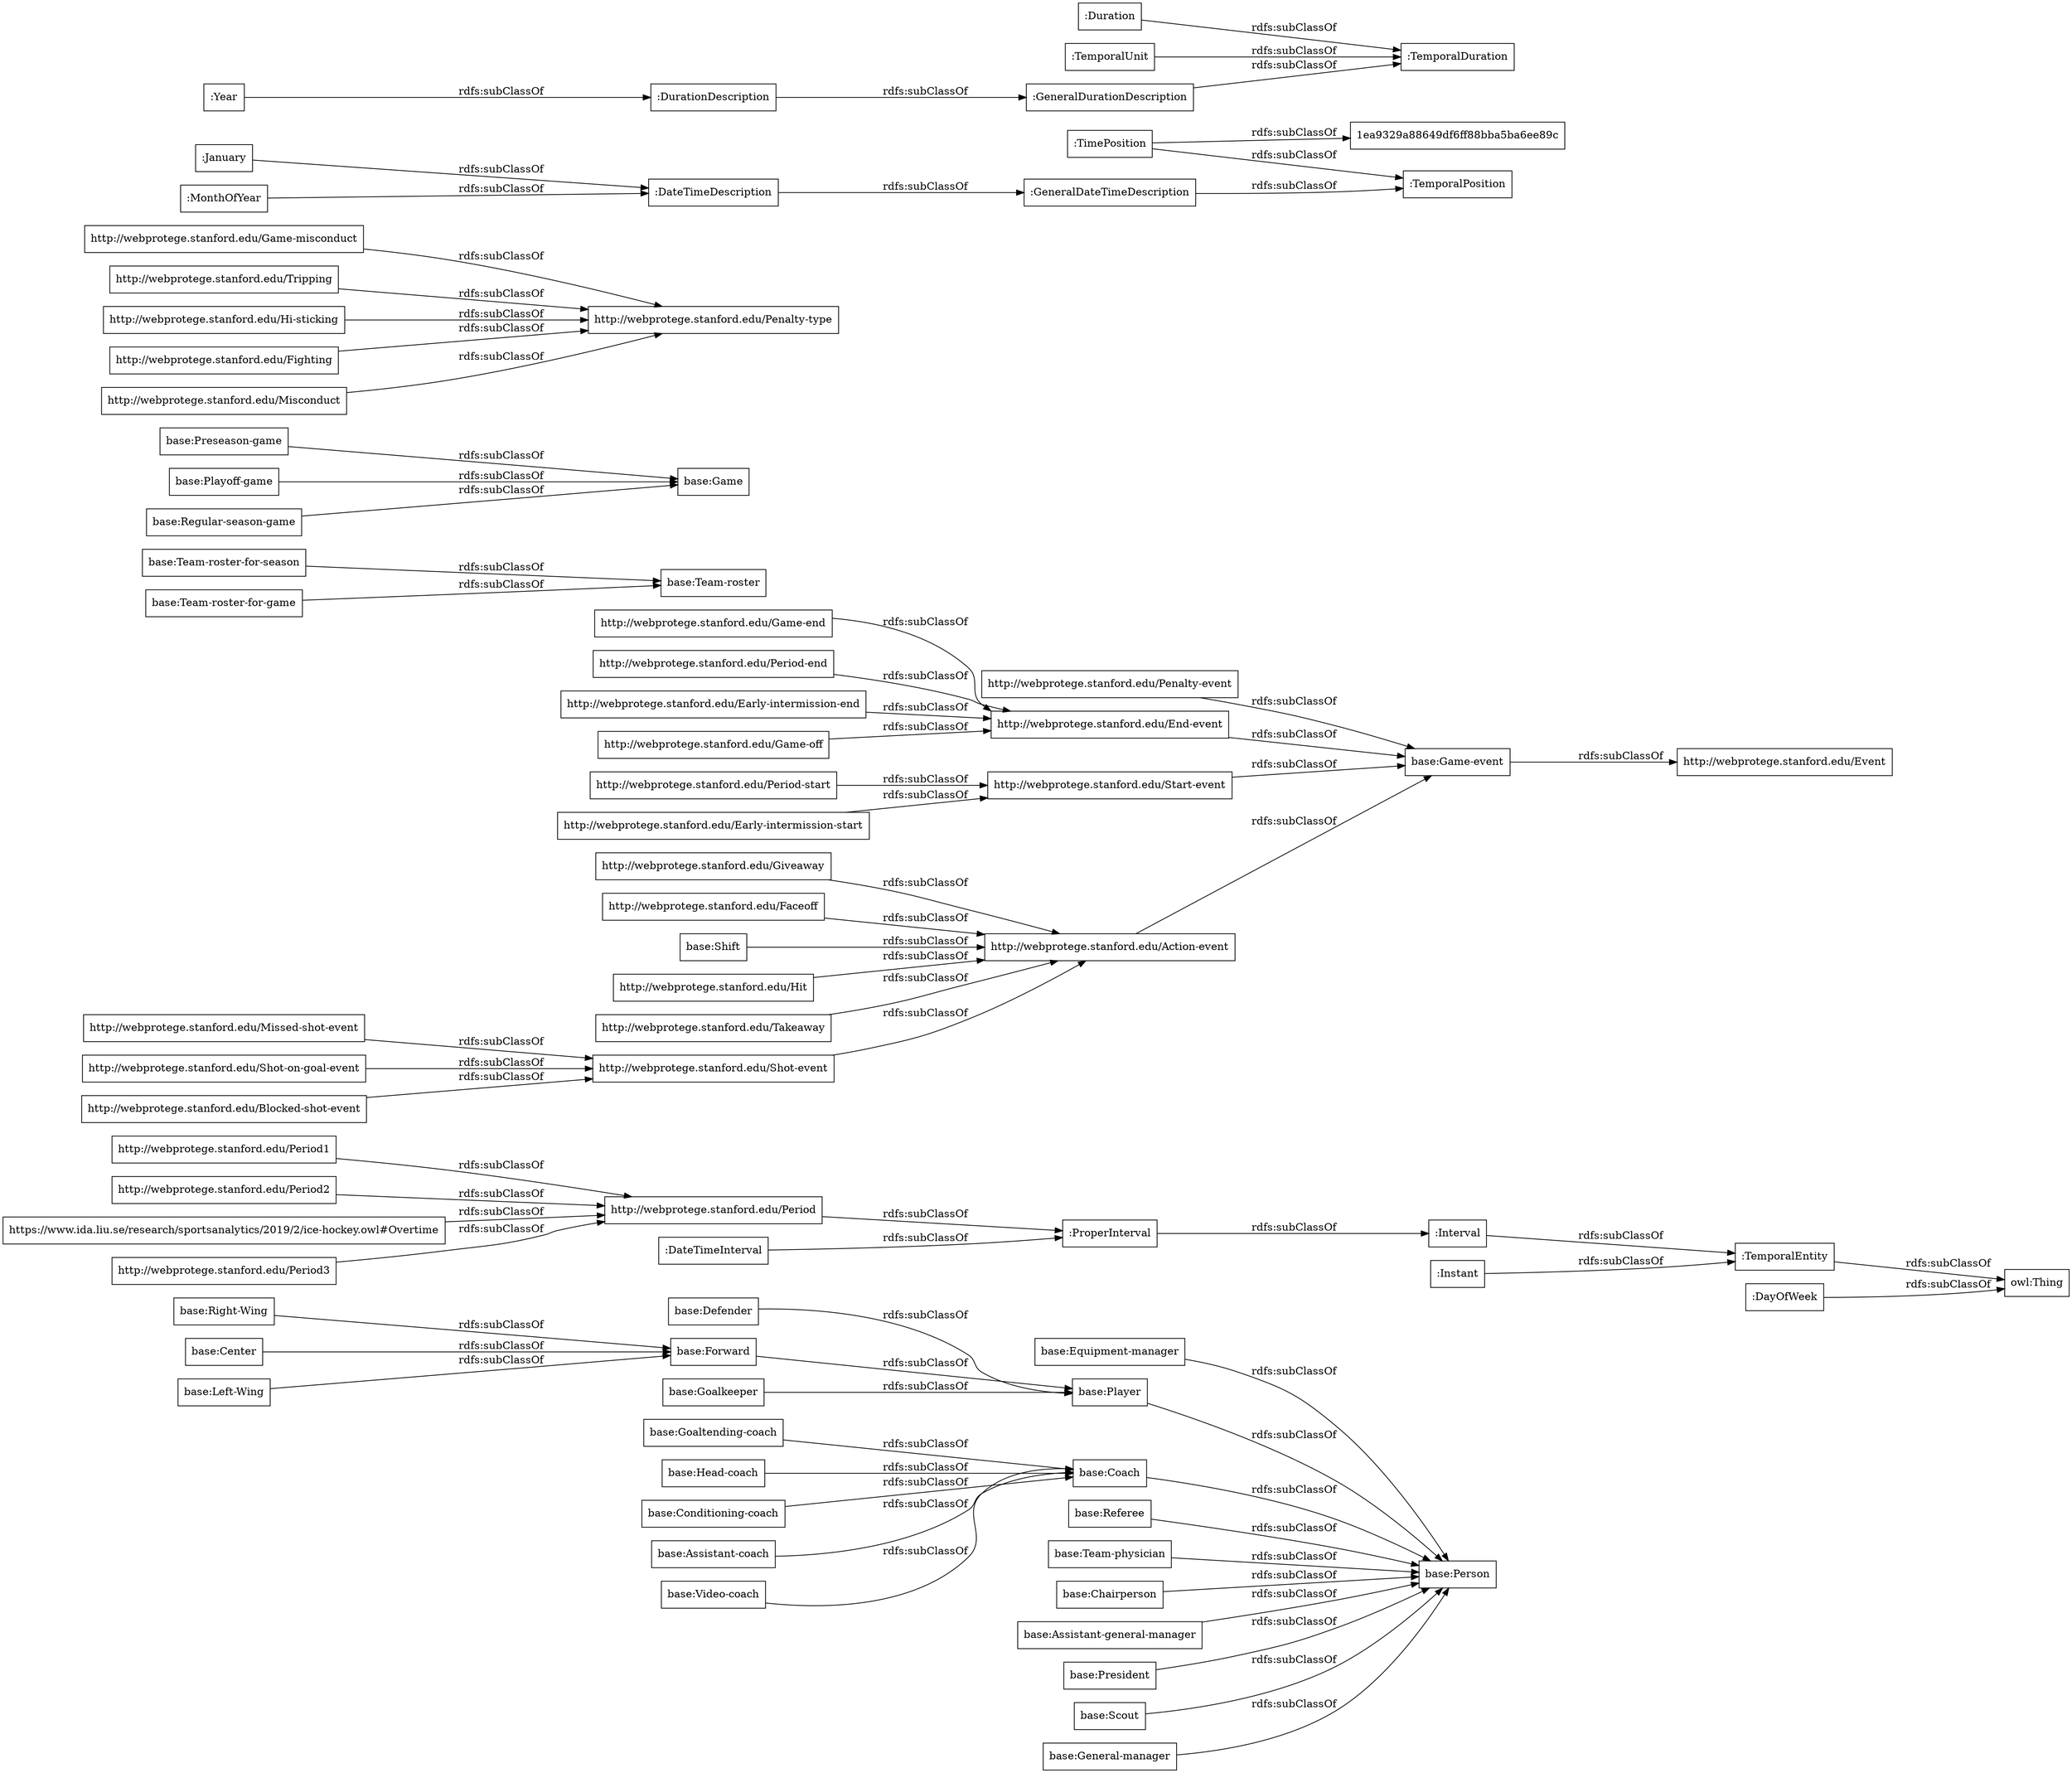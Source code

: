 digraph ar2dtool_diagram { 
rankdir=LR;
size="1000"
node [shape = rectangle, color="black"]; "base:Equipment-manager" "base:Player" "base:Goaltending-coach" "http://webprotege.stanford.edu/Period1" "http://webprotege.stanford.edu/Shot-event" "http://webprotege.stanford.edu/Period" "base:Defender" "http://webprotege.stanford.edu/Period-start" "base:Team-roster-for-season" "base:Coach" "base:Right-Wing" "http://webprotege.stanford.edu/Penalty-event" "base:Forward" "http://webprotege.stanford.edu/Game-end" "http://webprotege.stanford.edu/Period2" "base:Preseason-game" "base:Person" "https://www.ida.liu.se/research/sportsanalytics/2019/2/ice-hockey.owl#Overtime" "base:Referee" "http://webprotege.stanford.edu/Period-end" "base:Team-physician" "http://webprotege.stanford.edu/Missed-shot-event" "base:Goalkeeper" "http://webprotege.stanford.edu/Early-intermission-start" "base:Center" "http://webprotege.stanford.edu/Game-misconduct" "base:Head-coach" "base:Chairperson" "http://webprotege.stanford.edu/Giveaway" "http://webprotege.stanford.edu/Shot-on-goal-event" "base:Conditioning-coach" "http://webprotege.stanford.edu/Penalty-type" "http://webprotege.stanford.edu/Tripping" "base:Team-roster" "base:Assistant-general-manager" "base:Team-roster-for-game" "http://webprotege.stanford.edu/Blocked-shot-event" "http://webprotege.stanford.edu/Hi-sticking" "base:President" "base:Playoff-game" "http://webprotege.stanford.edu/Faceoff" "http://webprotege.stanford.edu/End-event" "http://webprotege.stanford.edu/Early-intermission-end" "base:Left-Wing" "base:Regular-season-game" "http://webprotege.stanford.edu/Game-off" "base:Scout" "base:Shift" "base:Assistant-coach" "base:General-manager" "base:Game-event" "http://webprotege.stanford.edu/Period3" "http://webprotege.stanford.edu/Fighting" "http://webprotege.stanford.edu/Action-event" "http://webprotege.stanford.edu/Hit" "http://webprotege.stanford.edu/Takeaway" "http://webprotege.stanford.edu/Misconduct" "base:Video-coach" "base:Game" "http://webprotege.stanford.edu/Event" "http://webprotege.stanford.edu/Start-event" ":GeneralDateTimeDescription" ":DateTimeInterval" ":DurationDescription" ":TemporalDuration" ":Duration" ":GeneralDurationDescription" ":January" ":ProperInterval" ":TimePosition" ":TemporalPosition" ":Interval" ":TemporalEntity" "1ea9329a88649df6ff88bba5ba6ee89c" ":Year" ":MonthOfYear" ":DateTimeDescription" ":TemporalUnit" ":Instant" ":DayOfWeek" ; /*classes style*/
	"http://webprotege.stanford.edu/Period" -> ":ProperInterval" [ label = "rdfs:subClassOf" ];
	":DateTimeDescription" -> ":GeneralDateTimeDescription" [ label = "rdfs:subClassOf" ];
	"base:Scout" -> "base:Person" [ label = "rdfs:subClassOf" ];
	"http://webprotege.stanford.edu/Action-event" -> "base:Game-event" [ label = "rdfs:subClassOf" ];
	"base:Referee" -> "base:Person" [ label = "rdfs:subClassOf" ];
	"http://webprotege.stanford.edu/Start-event" -> "base:Game-event" [ label = "rdfs:subClassOf" ];
	"http://webprotege.stanford.edu/Period-start" -> "http://webprotege.stanford.edu/Start-event" [ label = "rdfs:subClassOf" ];
	":Instant" -> ":TemporalEntity" [ label = "rdfs:subClassOf" ];
	"base:Regular-season-game" -> "base:Game" [ label = "rdfs:subClassOf" ];
	"http://webprotege.stanford.edu/Hit" -> "http://webprotege.stanford.edu/Action-event" [ label = "rdfs:subClassOf" ];
	"http://webprotege.stanford.edu/Early-intermission-start" -> "http://webprotege.stanford.edu/Start-event" [ label = "rdfs:subClassOf" ];
	"http://webprotege.stanford.edu/Early-intermission-end" -> "http://webprotege.stanford.edu/End-event" [ label = "rdfs:subClassOf" ];
	"base:Team-physician" -> "base:Person" [ label = "rdfs:subClassOf" ];
	"https://www.ida.liu.se/research/sportsanalytics/2019/2/ice-hockey.owl#Overtime" -> "http://webprotege.stanford.edu/Period" [ label = "rdfs:subClassOf" ];
	":ProperInterval" -> ":Interval" [ label = "rdfs:subClassOf" ];
	"http://webprotege.stanford.edu/Game-misconduct" -> "http://webprotege.stanford.edu/Penalty-type" [ label = "rdfs:subClassOf" ];
	"base:Assistant-general-manager" -> "base:Person" [ label = "rdfs:subClassOf" ];
	"http://webprotege.stanford.edu/Fighting" -> "http://webprotege.stanford.edu/Penalty-type" [ label = "rdfs:subClassOf" ];
	"http://webprotege.stanford.edu/End-event" -> "base:Game-event" [ label = "rdfs:subClassOf" ];
	":MonthOfYear" -> ":DateTimeDescription" [ label = "rdfs:subClassOf" ];
	"base:Head-coach" -> "base:Coach" [ label = "rdfs:subClassOf" ];
	"http://webprotege.stanford.edu/Missed-shot-event" -> "http://webprotege.stanford.edu/Shot-event" [ label = "rdfs:subClassOf" ];
	"http://webprotege.stanford.edu/Game-off" -> "http://webprotege.stanford.edu/End-event" [ label = "rdfs:subClassOf" ];
	"http://webprotege.stanford.edu/Penalty-event" -> "base:Game-event" [ label = "rdfs:subClassOf" ];
	"http://webprotege.stanford.edu/Period3" -> "http://webprotege.stanford.edu/Period" [ label = "rdfs:subClassOf" ];
	"base:Center" -> "base:Forward" [ label = "rdfs:subClassOf" ];
	"base:Goaltending-coach" -> "base:Coach" [ label = "rdfs:subClassOf" ];
	"http://webprotege.stanford.edu/Tripping" -> "http://webprotege.stanford.edu/Penalty-type" [ label = "rdfs:subClassOf" ];
	"http://webprotege.stanford.edu/Game-end" -> "http://webprotege.stanford.edu/End-event" [ label = "rdfs:subClassOf" ];
	"http://webprotege.stanford.edu/Misconduct" -> "http://webprotege.stanford.edu/Penalty-type" [ label = "rdfs:subClassOf" ];
	"base:Coach" -> "base:Person" [ label = "rdfs:subClassOf" ];
	":Duration" -> ":TemporalDuration" [ label = "rdfs:subClassOf" ];
	"base:Shift" -> "http://webprotege.stanford.edu/Action-event" [ label = "rdfs:subClassOf" ];
	"base:General-manager" -> "base:Person" [ label = "rdfs:subClassOf" ];
	"base:Preseason-game" -> "base:Game" [ label = "rdfs:subClassOf" ];
	"base:Goalkeeper" -> "base:Player" [ label = "rdfs:subClassOf" ];
	"base:Playoff-game" -> "base:Game" [ label = "rdfs:subClassOf" ];
	"base:Game-event" -> "http://webprotege.stanford.edu/Event" [ label = "rdfs:subClassOf" ];
	"http://webprotege.stanford.edu/Period2" -> "http://webprotege.stanford.edu/Period" [ label = "rdfs:subClassOf" ];
	"http://webprotege.stanford.edu/Period-end" -> "http://webprotege.stanford.edu/End-event" [ label = "rdfs:subClassOf" ];
	"base:Team-roster-for-game" -> "base:Team-roster" [ label = "rdfs:subClassOf" ];
	":TimePosition" -> "1ea9329a88649df6ff88bba5ba6ee89c" [ label = "rdfs:subClassOf" ];
	":TimePosition" -> ":TemporalPosition" [ label = "rdfs:subClassOf" ];
	"base:Left-Wing" -> "base:Forward" [ label = "rdfs:subClassOf" ];
	"base:Player" -> "base:Person" [ label = "rdfs:subClassOf" ];
	"http://webprotege.stanford.edu/Giveaway" -> "http://webprotege.stanford.edu/Action-event" [ label = "rdfs:subClassOf" ];
	":TemporalEntity" -> "owl:Thing" [ label = "rdfs:subClassOf" ];
	":GeneralDurationDescription" -> ":TemporalDuration" [ label = "rdfs:subClassOf" ];
	"base:Chairperson" -> "base:Person" [ label = "rdfs:subClassOf" ];
	"base:Defender" -> "base:Player" [ label = "rdfs:subClassOf" ];
	"http://webprotege.stanford.edu/Period1" -> "http://webprotege.stanford.edu/Period" [ label = "rdfs:subClassOf" ];
	"base:President" -> "base:Person" [ label = "rdfs:subClassOf" ];
	"base:Conditioning-coach" -> "base:Coach" [ label = "rdfs:subClassOf" ];
	":DateTimeInterval" -> ":ProperInterval" [ label = "rdfs:subClassOf" ];
	"http://webprotege.stanford.edu/Shot-event" -> "http://webprotege.stanford.edu/Action-event" [ label = "rdfs:subClassOf" ];
	":Interval" -> ":TemporalEntity" [ label = "rdfs:subClassOf" ];
	":GeneralDateTimeDescription" -> ":TemporalPosition" [ label = "rdfs:subClassOf" ];
	":January" -> ":DateTimeDescription" [ label = "rdfs:subClassOf" ];
	"base:Forward" -> "base:Player" [ label = "rdfs:subClassOf" ];
	"base:Team-roster-for-season" -> "base:Team-roster" [ label = "rdfs:subClassOf" ];
	"http://webprotege.stanford.edu/Shot-on-goal-event" -> "http://webprotege.stanford.edu/Shot-event" [ label = "rdfs:subClassOf" ];
	":DayOfWeek" -> "owl:Thing" [ label = "rdfs:subClassOf" ];
	"base:Video-coach" -> "base:Coach" [ label = "rdfs:subClassOf" ];
	":Year" -> ":DurationDescription" [ label = "rdfs:subClassOf" ];
	"base:Assistant-coach" -> "base:Coach" [ label = "rdfs:subClassOf" ];
	":DurationDescription" -> ":GeneralDurationDescription" [ label = "rdfs:subClassOf" ];
	"http://webprotege.stanford.edu/Hi-sticking" -> "http://webprotege.stanford.edu/Penalty-type" [ label = "rdfs:subClassOf" ];
	":TemporalUnit" -> ":TemporalDuration" [ label = "rdfs:subClassOf" ];
	"http://webprotege.stanford.edu/Blocked-shot-event" -> "http://webprotege.stanford.edu/Shot-event" [ label = "rdfs:subClassOf" ];
	"http://webprotege.stanford.edu/Takeaway" -> "http://webprotege.stanford.edu/Action-event" [ label = "rdfs:subClassOf" ];
	"base:Right-Wing" -> "base:Forward" [ label = "rdfs:subClassOf" ];
	"http://webprotege.stanford.edu/Faceoff" -> "http://webprotege.stanford.edu/Action-event" [ label = "rdfs:subClassOf" ];
	"base:Equipment-manager" -> "base:Person" [ label = "rdfs:subClassOf" ];

}
